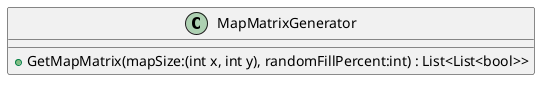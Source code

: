 @startuml
class MapMatrixGenerator {
    + GetMapMatrix(mapSize:(int x, int y), randomFillPercent:int) : List<List<bool>>
}
@enduml
